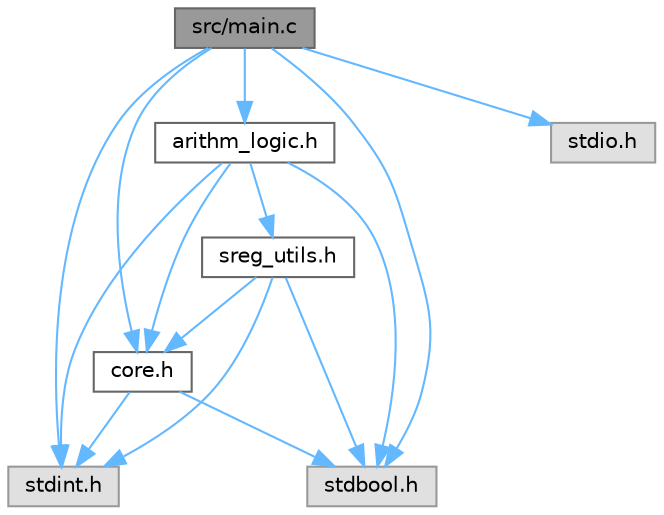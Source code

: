 digraph "src/main.c"
{
 // LATEX_PDF_SIZE
  bgcolor="transparent";
  edge [fontname=Helvetica,fontsize=10,labelfontname=Helvetica,labelfontsize=10];
  node [fontname=Helvetica,fontsize=10,shape=box,height=0.2,width=0.4];
  Node1 [id="Node000001",label="src/main.c",height=0.2,width=0.4,color="gray40", fillcolor="grey60", style="filled", fontcolor="black",tooltip=" "];
  Node1 -> Node2 [id="edge15_Node000001_Node000002",color="steelblue1",style="solid",tooltip=" "];
  Node2 [id="Node000002",label="stdint.h",height=0.2,width=0.4,color="grey60", fillcolor="#E0E0E0", style="filled",tooltip=" "];
  Node1 -> Node3 [id="edge16_Node000001_Node000003",color="steelblue1",style="solid",tooltip=" "];
  Node3 [id="Node000003",label="stdbool.h",height=0.2,width=0.4,color="grey60", fillcolor="#E0E0E0", style="filled",tooltip=" "];
  Node1 -> Node4 [id="edge17_Node000001_Node000004",color="steelblue1",style="solid",tooltip=" "];
  Node4 [id="Node000004",label="stdio.h",height=0.2,width=0.4,color="grey60", fillcolor="#E0E0E0", style="filled",tooltip=" "];
  Node1 -> Node5 [id="edge18_Node000001_Node000005",color="steelblue1",style="solid",tooltip=" "];
  Node5 [id="Node000005",label="core.h",height=0.2,width=0.4,color="grey40", fillcolor="white", style="filled",URL="$core_8h.html",tooltip=" "];
  Node5 -> Node2 [id="edge19_Node000005_Node000002",color="steelblue1",style="solid",tooltip=" "];
  Node5 -> Node3 [id="edge20_Node000005_Node000003",color="steelblue1",style="solid",tooltip=" "];
  Node1 -> Node6 [id="edge21_Node000001_Node000006",color="steelblue1",style="solid",tooltip=" "];
  Node6 [id="Node000006",label="arithm_logic.h",height=0.2,width=0.4,color="grey40", fillcolor="white", style="filled",URL="$arithm__logic_8h.html",tooltip=" "];
  Node6 -> Node2 [id="edge22_Node000006_Node000002",color="steelblue1",style="solid",tooltip=" "];
  Node6 -> Node3 [id="edge23_Node000006_Node000003",color="steelblue1",style="solid",tooltip=" "];
  Node6 -> Node5 [id="edge24_Node000006_Node000005",color="steelblue1",style="solid",tooltip=" "];
  Node6 -> Node7 [id="edge25_Node000006_Node000007",color="steelblue1",style="solid",tooltip=" "];
  Node7 [id="Node000007",label="sreg_utils.h",height=0.2,width=0.4,color="grey40", fillcolor="white", style="filled",URL="$sreg__utils_8h.html",tooltip=" "];
  Node7 -> Node2 [id="edge26_Node000007_Node000002",color="steelblue1",style="solid",tooltip=" "];
  Node7 -> Node3 [id="edge27_Node000007_Node000003",color="steelblue1",style="solid",tooltip=" "];
  Node7 -> Node5 [id="edge28_Node000007_Node000005",color="steelblue1",style="solid",tooltip=" "];
}
